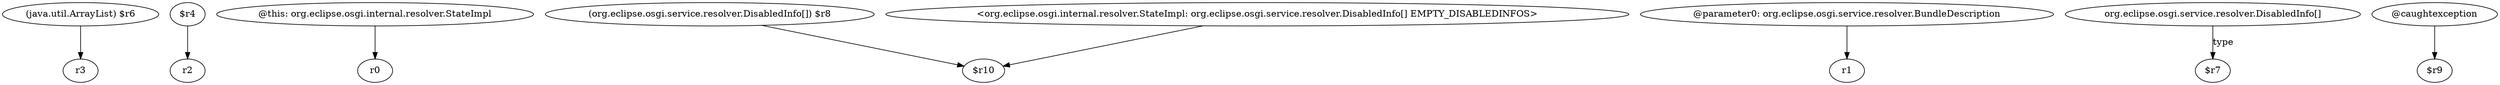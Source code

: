digraph g {
0[label="(java.util.ArrayList) $r6"]
1[label="r3"]
0->1[label=""]
2[label="$r4"]
3[label="r2"]
2->3[label=""]
4[label="@this: org.eclipse.osgi.internal.resolver.StateImpl"]
5[label="r0"]
4->5[label=""]
6[label="(org.eclipse.osgi.service.resolver.DisabledInfo[]) $r8"]
7[label="$r10"]
6->7[label=""]
8[label="@parameter0: org.eclipse.osgi.service.resolver.BundleDescription"]
9[label="r1"]
8->9[label=""]
10[label="<org.eclipse.osgi.internal.resolver.StateImpl: org.eclipse.osgi.service.resolver.DisabledInfo[] EMPTY_DISABLEDINFOS>"]
10->7[label=""]
11[label="org.eclipse.osgi.service.resolver.DisabledInfo[]"]
12[label="$r7"]
11->12[label="type"]
13[label="@caughtexception"]
14[label="$r9"]
13->14[label=""]
}